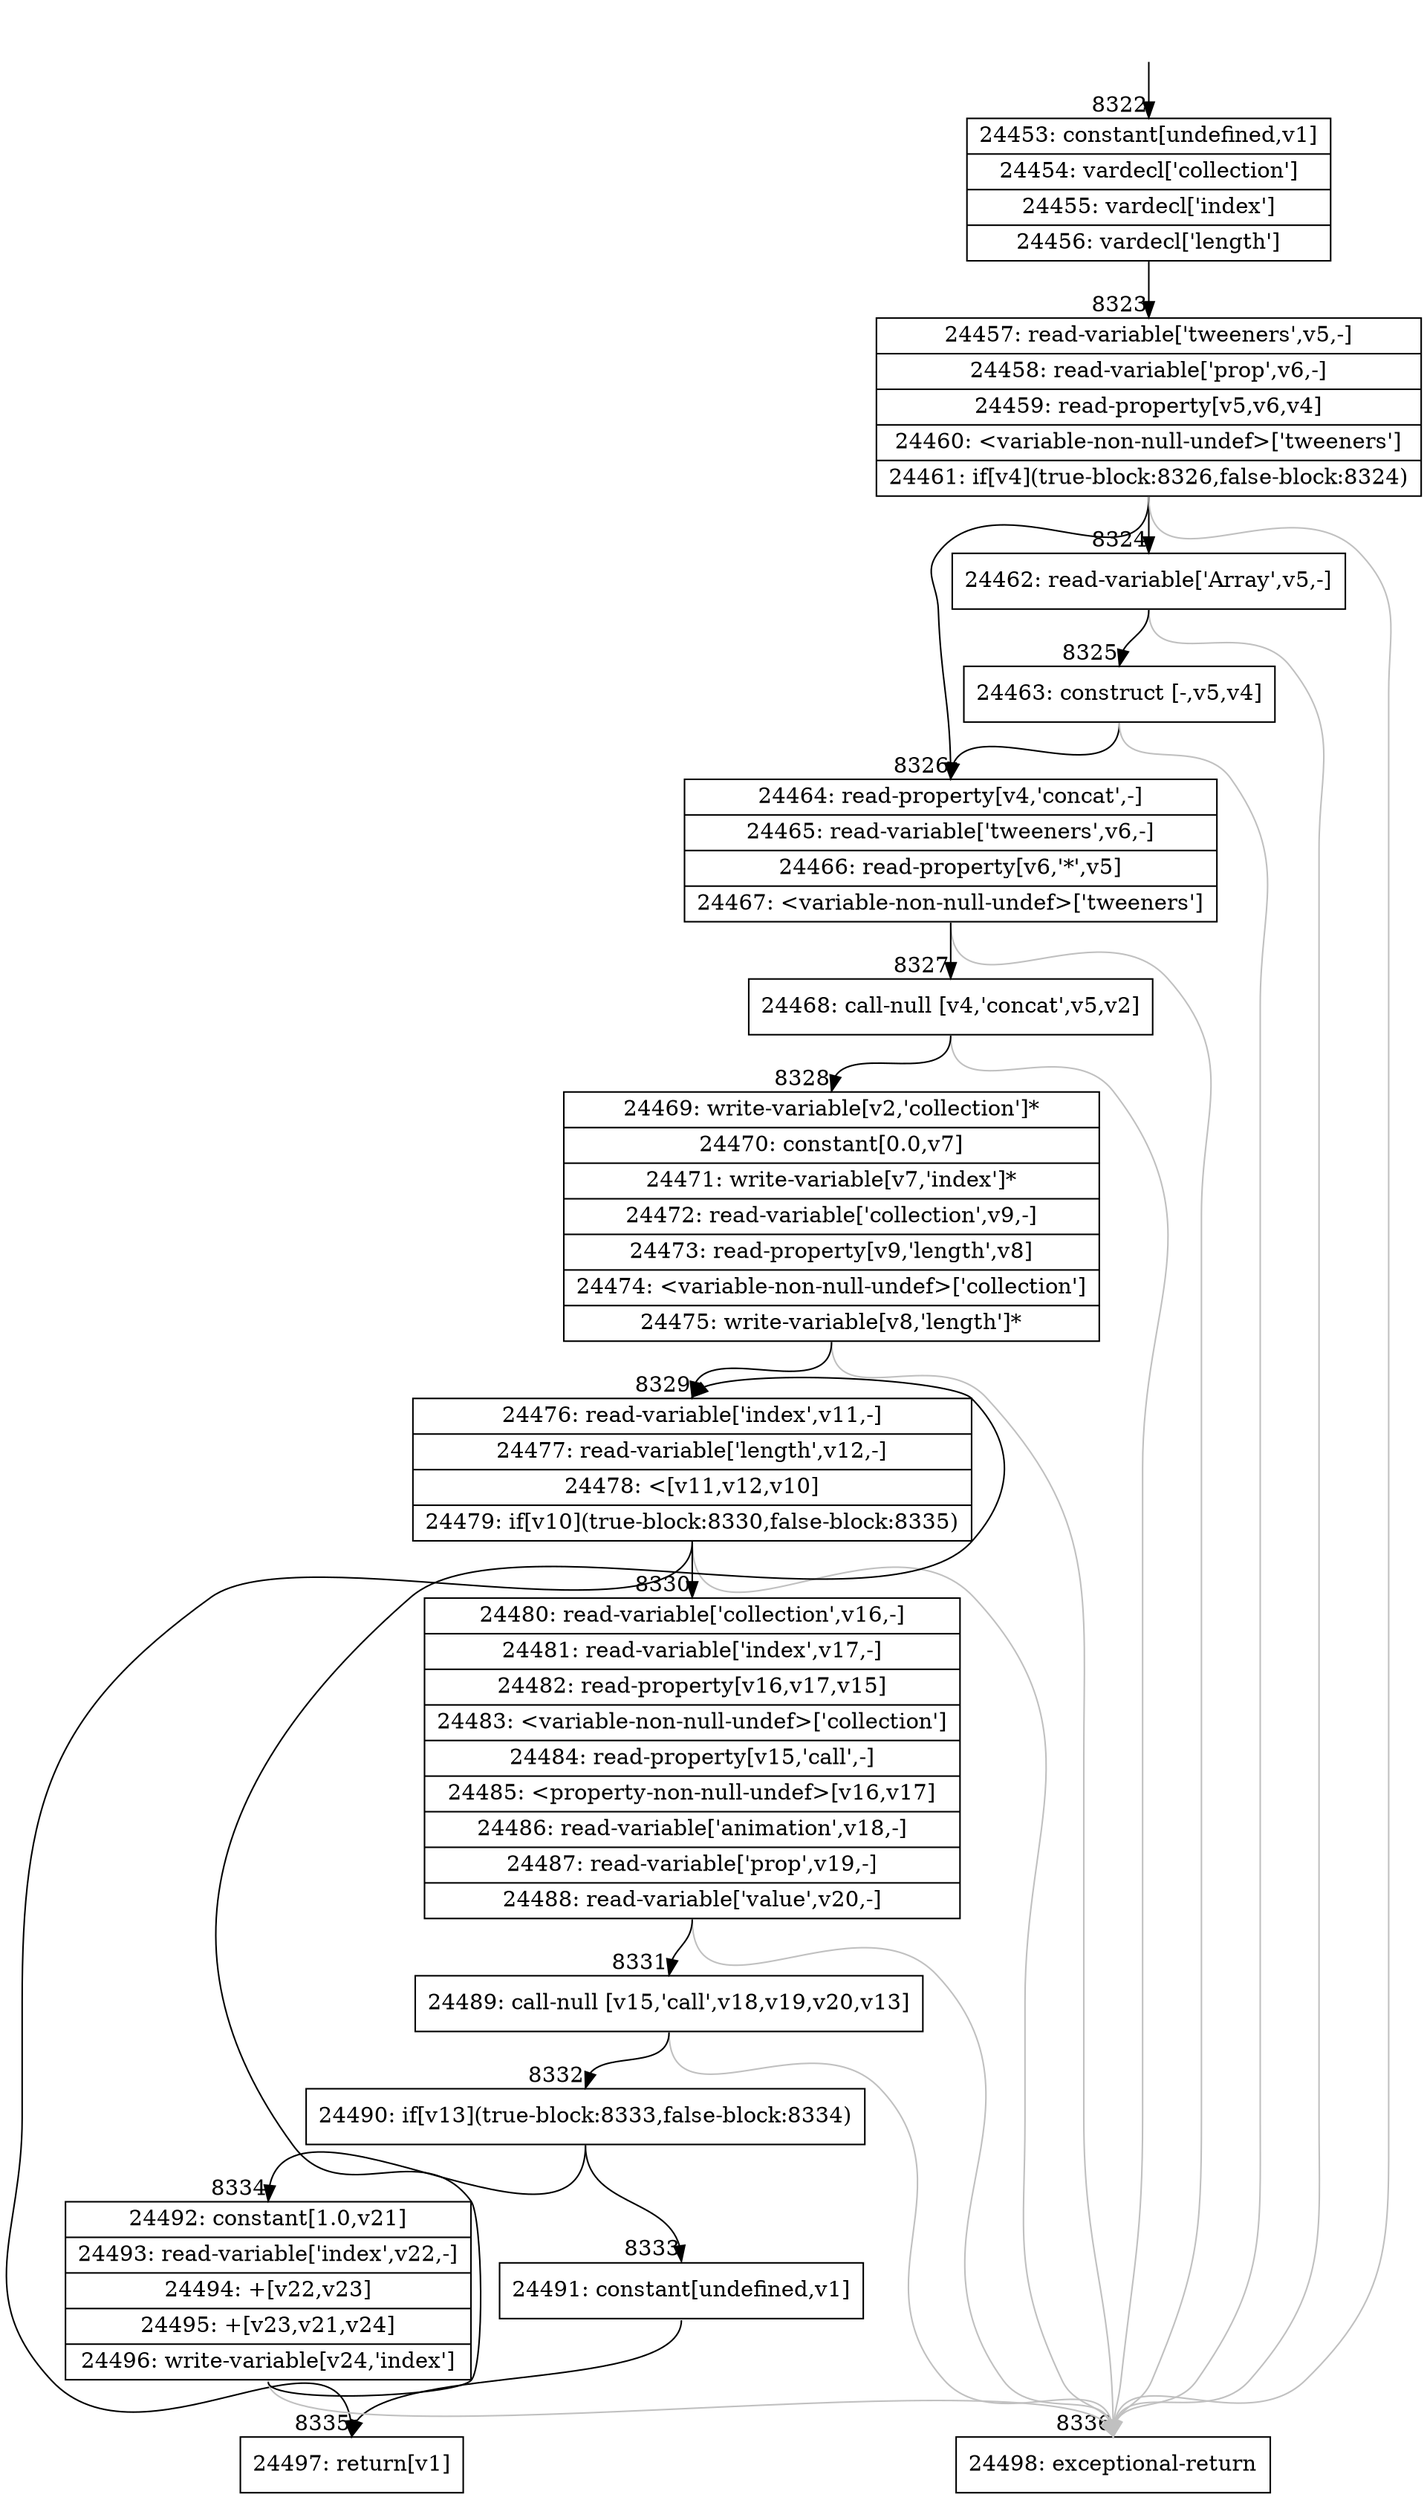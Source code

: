 digraph {
rankdir="TD"
BB_entry517[shape=none,label=""];
BB_entry517 -> BB8322 [tailport=s, headport=n, headlabel="    8322"]
BB8322 [shape=record label="{24453: constant[undefined,v1]|24454: vardecl['collection']|24455: vardecl['index']|24456: vardecl['length']}" ] 
BB8322 -> BB8323 [tailport=s, headport=n, headlabel="      8323"]
BB8323 [shape=record label="{24457: read-variable['tweeners',v5,-]|24458: read-variable['prop',v6,-]|24459: read-property[v5,v6,v4]|24460: \<variable-non-null-undef\>['tweeners']|24461: if[v4](true-block:8326,false-block:8324)}" ] 
BB8323 -> BB8326 [tailport=s, headport=n, headlabel="      8326"]
BB8323 -> BB8324 [tailport=s, headport=n, headlabel="      8324"]
BB8323 -> BB8336 [tailport=s, headport=n, color=gray, headlabel="      8336"]
BB8324 [shape=record label="{24462: read-variable['Array',v5,-]}" ] 
BB8324 -> BB8325 [tailport=s, headport=n, headlabel="      8325"]
BB8324 -> BB8336 [tailport=s, headport=n, color=gray]
BB8325 [shape=record label="{24463: construct [-,v5,v4]}" ] 
BB8325 -> BB8326 [tailport=s, headport=n]
BB8325 -> BB8336 [tailport=s, headport=n, color=gray]
BB8326 [shape=record label="{24464: read-property[v4,'concat',-]|24465: read-variable['tweeners',v6,-]|24466: read-property[v6,'*',v5]|24467: \<variable-non-null-undef\>['tweeners']}" ] 
BB8326 -> BB8327 [tailport=s, headport=n, headlabel="      8327"]
BB8326 -> BB8336 [tailport=s, headport=n, color=gray]
BB8327 [shape=record label="{24468: call-null [v4,'concat',v5,v2]}" ] 
BB8327 -> BB8328 [tailport=s, headport=n, headlabel="      8328"]
BB8327 -> BB8336 [tailport=s, headport=n, color=gray]
BB8328 [shape=record label="{24469: write-variable[v2,'collection']*|24470: constant[0.0,v7]|24471: write-variable[v7,'index']*|24472: read-variable['collection',v9,-]|24473: read-property[v9,'length',v8]|24474: \<variable-non-null-undef\>['collection']|24475: write-variable[v8,'length']*}" ] 
BB8328 -> BB8329 [tailport=s, headport=n, headlabel="      8329"]
BB8328 -> BB8336 [tailport=s, headport=n, color=gray]
BB8329 [shape=record label="{24476: read-variable['index',v11,-]|24477: read-variable['length',v12,-]|24478: \<[v11,v12,v10]|24479: if[v10](true-block:8330,false-block:8335)}" ] 
BB8329 -> BB8330 [tailport=s, headport=n, headlabel="      8330"]
BB8329 -> BB8335 [tailport=s, headport=n, headlabel="      8335"]
BB8329 -> BB8336 [tailport=s, headport=n, color=gray]
BB8330 [shape=record label="{24480: read-variable['collection',v16,-]|24481: read-variable['index',v17,-]|24482: read-property[v16,v17,v15]|24483: \<variable-non-null-undef\>['collection']|24484: read-property[v15,'call',-]|24485: \<property-non-null-undef\>[v16,v17]|24486: read-variable['animation',v18,-]|24487: read-variable['prop',v19,-]|24488: read-variable['value',v20,-]}" ] 
BB8330 -> BB8331 [tailport=s, headport=n, headlabel="      8331"]
BB8330 -> BB8336 [tailport=s, headport=n, color=gray]
BB8331 [shape=record label="{24489: call-null [v15,'call',v18,v19,v20,v13]}" ] 
BB8331 -> BB8332 [tailport=s, headport=n, headlabel="      8332"]
BB8331 -> BB8336 [tailport=s, headport=n, color=gray]
BB8332 [shape=record label="{24490: if[v13](true-block:8333,false-block:8334)}" ] 
BB8332 -> BB8333 [tailport=s, headport=n, headlabel="      8333"]
BB8332 -> BB8334 [tailport=s, headport=n, headlabel="      8334"]
BB8333 [shape=record label="{24491: constant[undefined,v1]}" ] 
BB8333 -> BB8335 [tailport=s, headport=n]
BB8334 [shape=record label="{24492: constant[1.0,v21]|24493: read-variable['index',v22,-]|24494: +[v22,v23]|24495: +[v23,v21,v24]|24496: write-variable[v24,'index']}" ] 
BB8334 -> BB8329 [tailport=s, headport=n]
BB8334 -> BB8336 [tailport=s, headport=n, color=gray]
BB8335 [shape=record label="{24497: return[v1]}" ] 
BB8336 [shape=record label="{24498: exceptional-return}" ] 
//#$~ 8696
}

